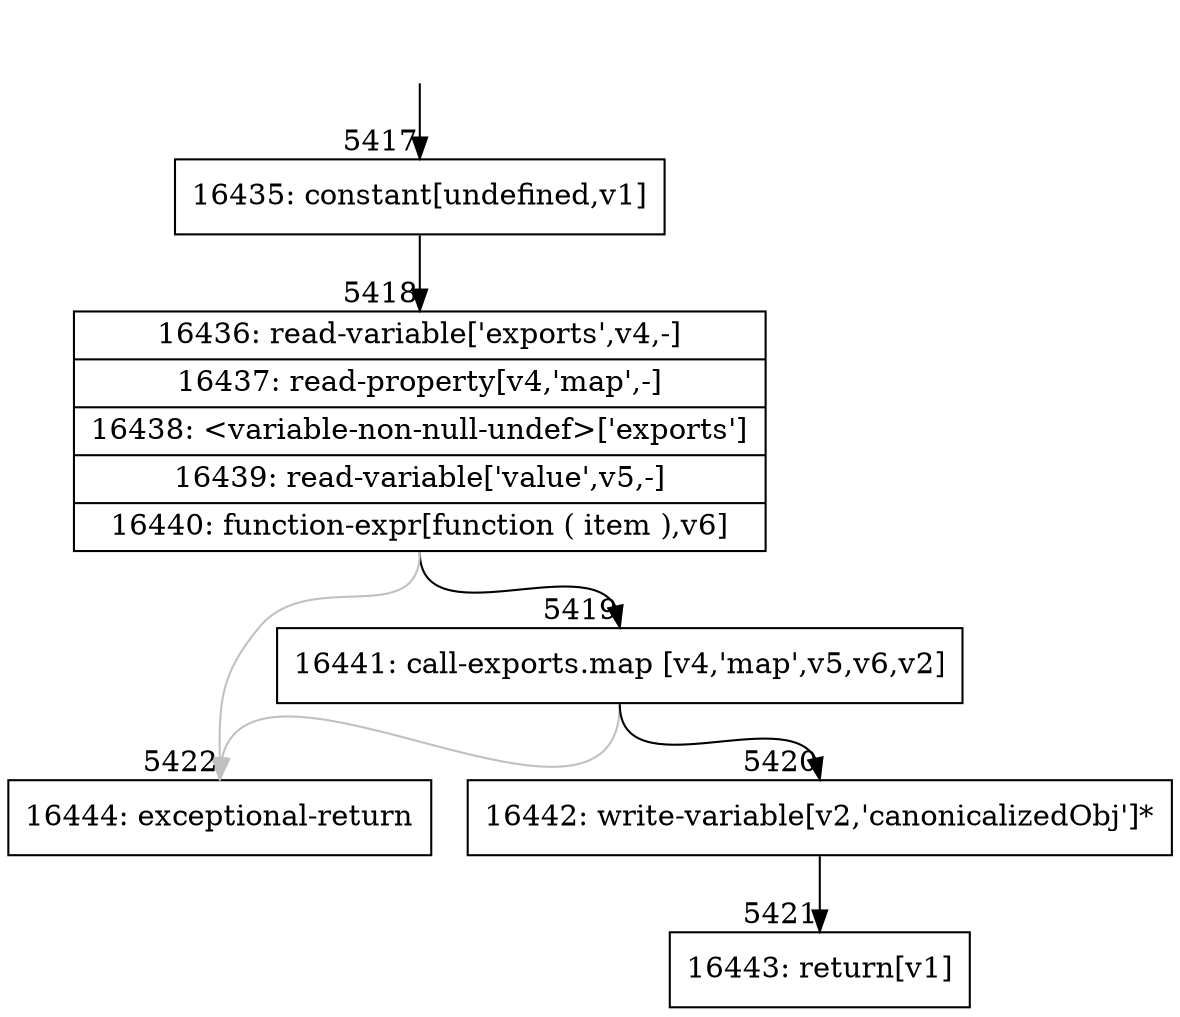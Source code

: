 digraph {
rankdir="TD"
BB_entry468[shape=none,label=""];
BB_entry468 -> BB5417 [tailport=s, headport=n, headlabel="    5417"]
BB5417 [shape=record label="{16435: constant[undefined,v1]}" ] 
BB5417 -> BB5418 [tailport=s, headport=n, headlabel="      5418"]
BB5418 [shape=record label="{16436: read-variable['exports',v4,-]|16437: read-property[v4,'map',-]|16438: \<variable-non-null-undef\>['exports']|16439: read-variable['value',v5,-]|16440: function-expr[function ( item ),v6]}" ] 
BB5418 -> BB5419 [tailport=s, headport=n, headlabel="      5419"]
BB5418 -> BB5422 [tailport=s, headport=n, color=gray, headlabel="      5422"]
BB5419 [shape=record label="{16441: call-exports.map [v4,'map',v5,v6,v2]}" ] 
BB5419 -> BB5420 [tailport=s, headport=n, headlabel="      5420"]
BB5419 -> BB5422 [tailport=s, headport=n, color=gray]
BB5420 [shape=record label="{16442: write-variable[v2,'canonicalizedObj']*}" ] 
BB5420 -> BB5421 [tailport=s, headport=n, headlabel="      5421"]
BB5421 [shape=record label="{16443: return[v1]}" ] 
BB5422 [shape=record label="{16444: exceptional-return}" ] 
//#$~ 6236
}

